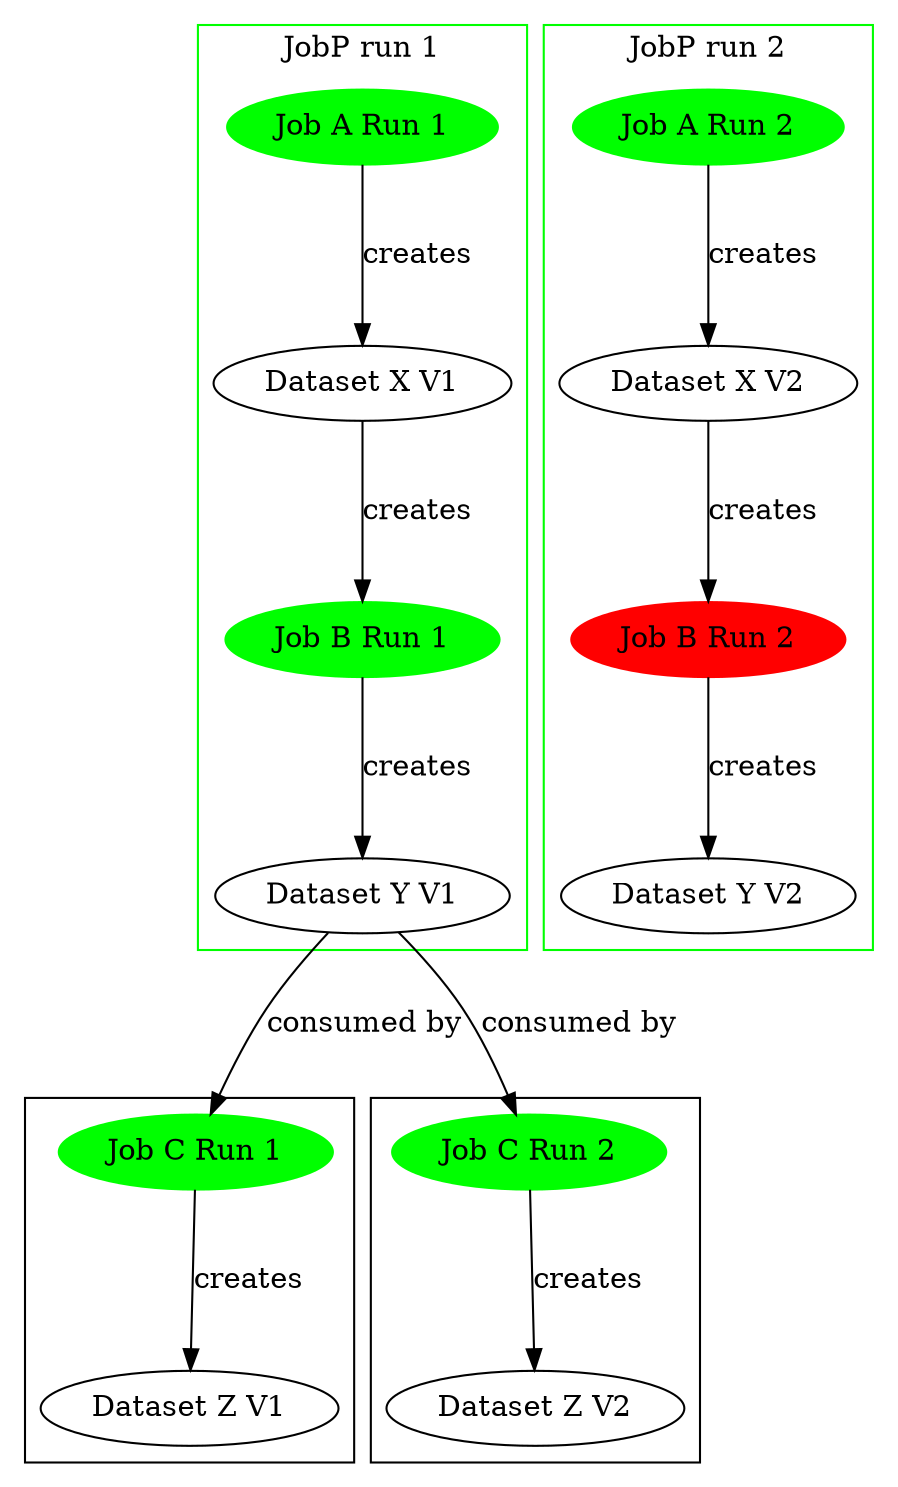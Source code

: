 digraph ParentJobComponentFailed {
    ranksep=1;
    rankdir=TB;
    newrank="true";
    subgraph clusterParent0{
        label="JobP run 1"
        color=green
        ranksep=1
        JobA1[color=green,style=filled,label="Job A Run 1"];
        DatasetX1[label="Dataset X V1"];
        JobB1[color=green,style=filled,label="Job B Run 1"];
        DatasetY1[label="Dataset Y V1"];
        JobA1 -> DatasetX1 [label="creates"];
        DatasetX1 -> JobB1 -> DatasetY1 [label="creates"];
    }
    subgraph cluster2{
        DatasetZ1[label="Dataset Z V1"];
        JobC1[color=green,style=filled,label="Job C Run 1"];
        DatasetY1 -> JobC1 [label="consumed by"];
        JobC1 -> DatasetZ1 [label="creates"];
    }

    subgraph clusterParent1{
        label="JobP run 2"
        color=green
        ranksep=1
        JobA2[color=green,style=filled,label="Job A Run 2"];
        DatasetX2[label="Dataset X V2"];
        JobA2 -> DatasetX2 [label="creates"];
        JobB2[color=red,style=filled,label="Job B Run 2"];
        DatasetY2[label="Dataset Y V2"];
        DatasetX2 -> JobB2 -> DatasetY2 [label="creates"];
    }
    subgraph cluster3{
        DatasetZ2[label="Dataset Z V2"];
        JobC2[color=green,style=filled,label="Job C Run 2"];
        DatasetY1 -> JobC2 [label="consumed by"];
        JobC2 -> DatasetZ2 [label="creates"];
    }
}